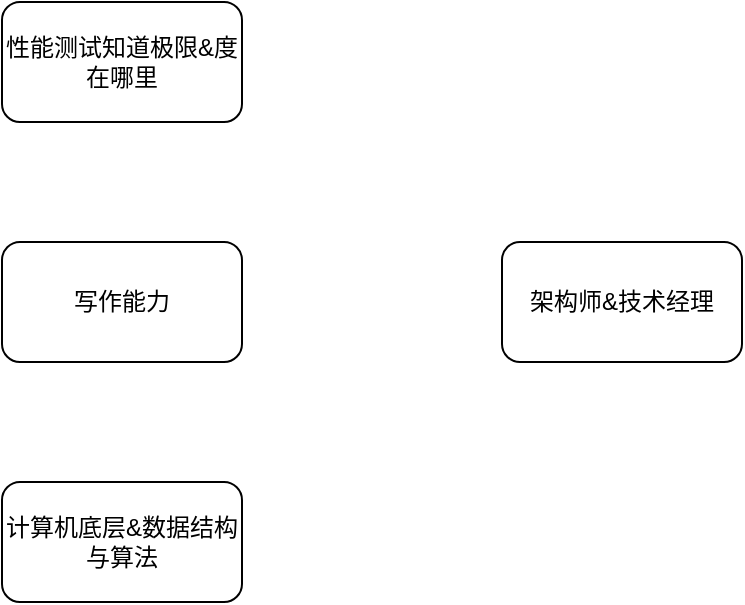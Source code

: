 <mxfile version="17.4.0" type="github">
  <diagram id="yX4JlD2XJ49cNifu15De" name="Page-1">
    <mxGraphModel dx="1002" dy="685" grid="1" gridSize="10" guides="1" tooltips="1" connect="1" arrows="1" fold="1" page="1" pageScale="1" pageWidth="827" pageHeight="1169" math="0" shadow="0">
      <root>
        <mxCell id="0" />
        <mxCell id="1" parent="0" />
        <mxCell id="sOjoA4uLG9KZKxS9Kc0K-1" value="性能测试知道极限&amp;amp;度在哪里" style="rounded=1;whiteSpace=wrap;html=1;" vertex="1" parent="1">
          <mxGeometry x="120" y="160" width="120" height="60" as="geometry" />
        </mxCell>
        <mxCell id="sOjoA4uLG9KZKxS9Kc0K-2" value="写作能力" style="rounded=1;whiteSpace=wrap;html=1;" vertex="1" parent="1">
          <mxGeometry x="120" y="280" width="120" height="60" as="geometry" />
        </mxCell>
        <mxCell id="sOjoA4uLG9KZKxS9Kc0K-3" value="计算机底层&amp;amp;数据结构与算法" style="rounded=1;whiteSpace=wrap;html=1;" vertex="1" parent="1">
          <mxGeometry x="120" y="400" width="120" height="60" as="geometry" />
        </mxCell>
        <mxCell id="sOjoA4uLG9KZKxS9Kc0K-4" value="架构师&amp;amp;技术经理" style="rounded=1;whiteSpace=wrap;html=1;" vertex="1" parent="1">
          <mxGeometry x="370" y="280" width="120" height="60" as="geometry" />
        </mxCell>
      </root>
    </mxGraphModel>
  </diagram>
</mxfile>
